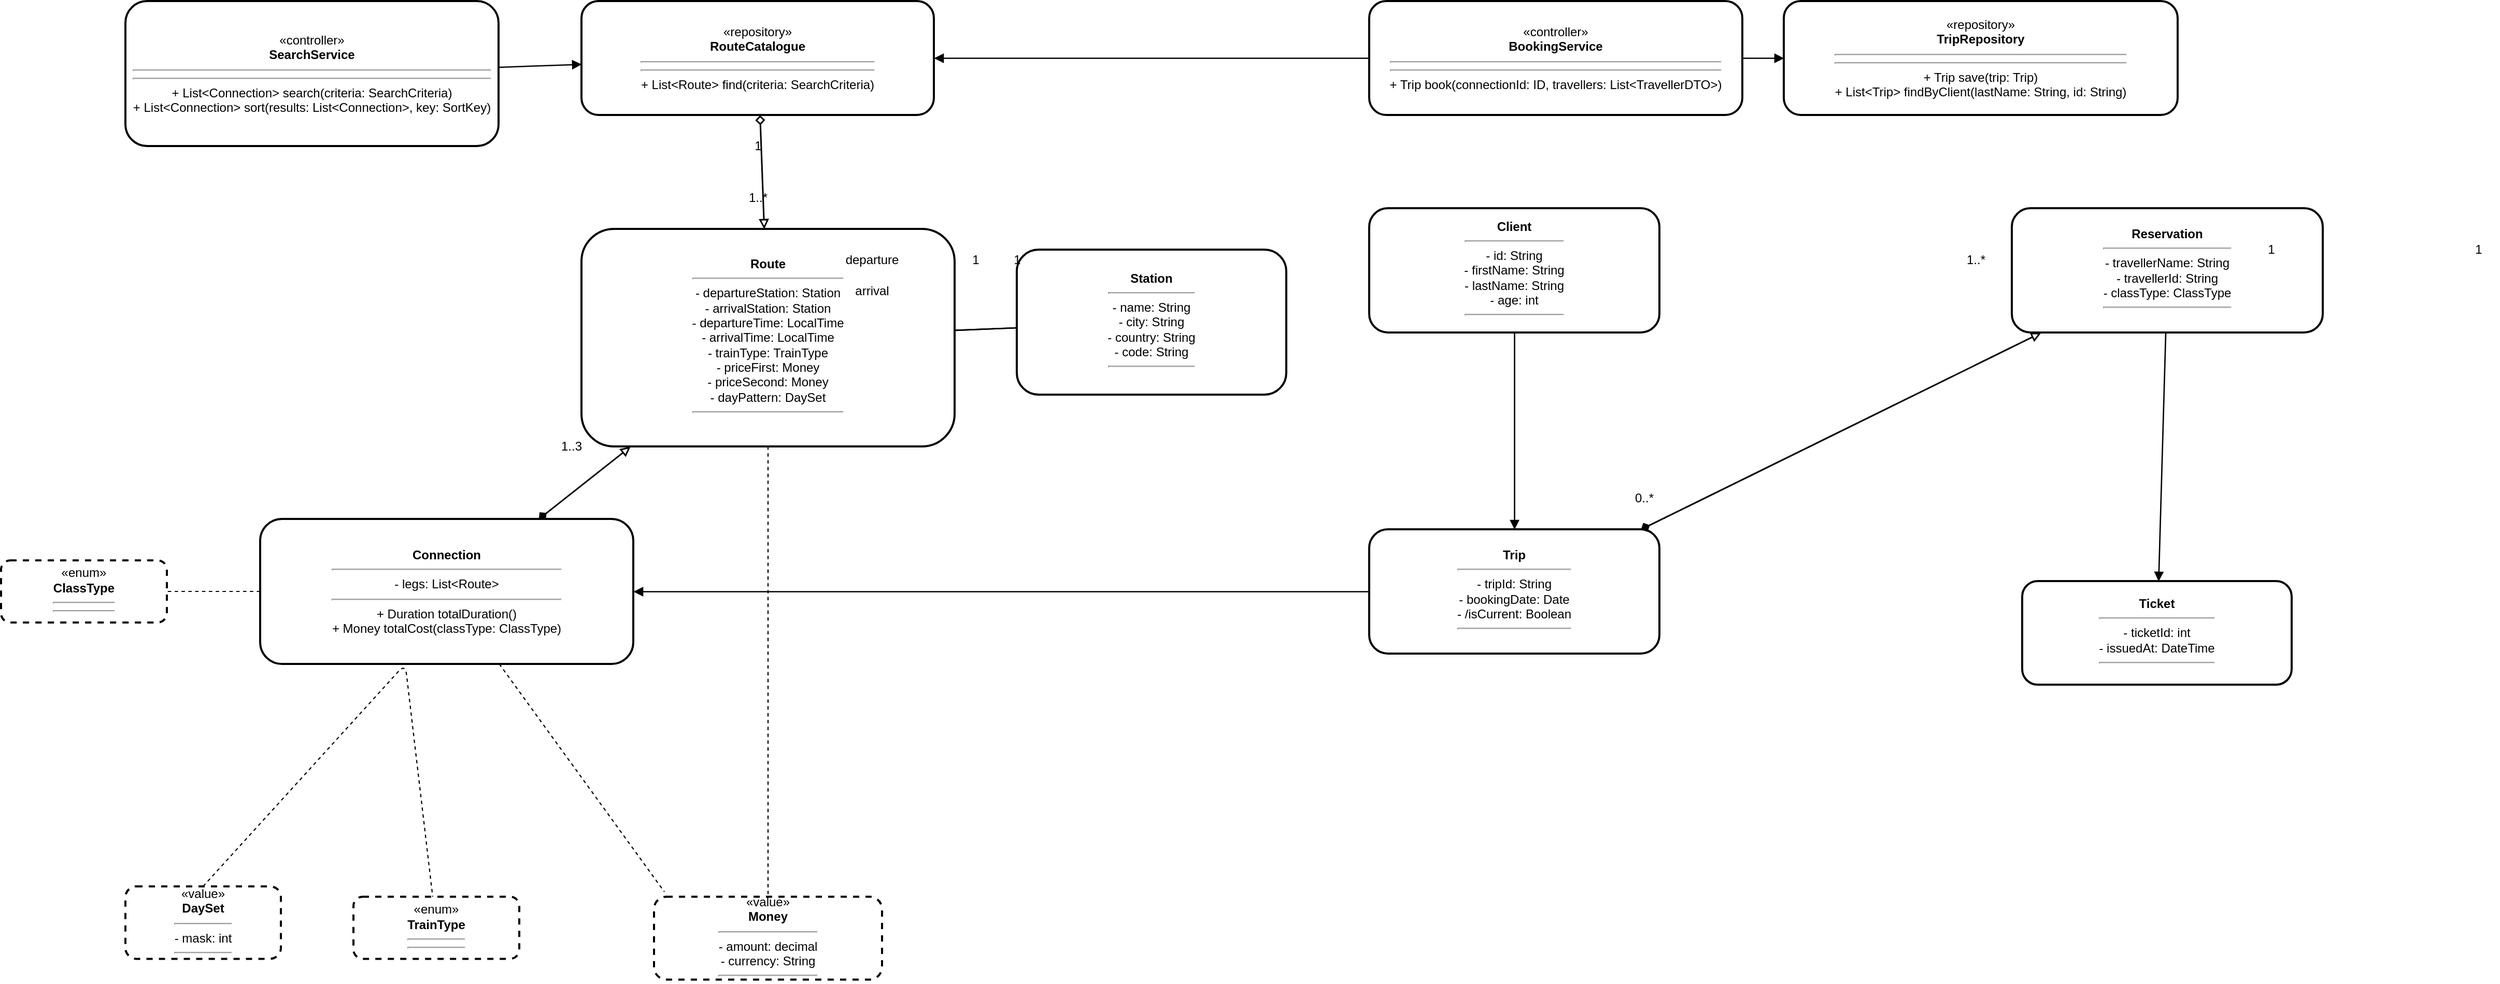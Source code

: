 <mxfile version="28.2.8">
  <diagram id="ClassDiagramIter2Full" name="Iteration 2 - Full Class Diagram">
    <mxGraphModel dx="5665" dy="2175" grid="1" gridSize="10" guides="1" tooltips="1" connect="1" arrows="1" fold="1" page="1" pageScale="1" pageWidth="2400" pageHeight="1400" math="0" shadow="0">
      <root>
        <mxCell id="0" />
        <mxCell id="1" parent="0" />
        <mxCell id="3" value="&amp;laquo;controller&amp;raquo;&lt;br/&gt;&lt;b&gt;SearchService&lt;/b&gt;&lt;hr/&gt;&lt;hr/&gt;+ List&amp;lt;Connection&amp;gt; search(criteria: SearchCriteria)&lt;br/&gt;+ List&amp;lt;Connection&amp;gt; sort(results: List&amp;lt;Connection&amp;gt;, key: SortKey)" style="shape=rect;whiteSpace=wrap;html=1;rounded=1;strokeWidth=2;" parent="1" vertex="1">
          <mxGeometry x="120" y="120" width="360" height="140" as="geometry" />
        </mxCell>
        <mxCell id="4" value="&amp;laquo;repository&amp;raquo;&lt;br/&gt;&lt;b&gt;RouteCatalogue&lt;/b&gt;&lt;hr/&gt;&lt;hr/&gt;+ List&amp;lt;Route&amp;gt; find(criteria: SearchCriteria)" style="shape=rect;whiteSpace=wrap;html=1;rounded=1;strokeWidth=2;" parent="1" vertex="1">
          <mxGeometry x="560" y="120" width="340" height="110" as="geometry" />
        </mxCell>
        <mxCell id="5" value="&lt;b&gt;Connection&lt;/b&gt;&lt;hr/&gt;- legs: List&amp;lt;Route&amp;gt;&lt;hr/&gt;+ Duration totalDuration()&lt;br/&gt;+ Money totalCost(classType: ClassType)" style="shape=rect;whiteSpace=wrap;html=1;rounded=1;strokeWidth=2;" parent="1" vertex="1">
          <mxGeometry x="250" y="620" width="360" height="140" as="geometry" />
        </mxCell>
        <mxCell id="6" value="&lt;b&gt;Route&lt;/b&gt;&lt;hr/&gt;- departureStation: Station&lt;br/&gt;- arrivalStation: Station&lt;br/&gt;- departureTime: LocalTime&lt;br/&gt;- arrivalTime: LocalTime&lt;br/&gt;- trainType: TrainType&lt;br/&gt;- priceFirst: Money&lt;br/&gt;- priceSecond: Money&lt;br/&gt;- dayPattern: DaySet&lt;hr/&gt;" style="shape=rect;whiteSpace=wrap;html=1;rounded=1;strokeWidth=2;" parent="1" vertex="1">
          <mxGeometry x="560" y="340" width="360" height="210" as="geometry" />
        </mxCell>
        <mxCell id="7" value="&lt;b&gt;Station&lt;/b&gt;&lt;hr/&gt;- name: String&lt;br/&gt;- city: String&lt;br/&gt;- country: String&lt;br/&gt;- code: String&lt;hr/&gt;" style="shape=rect;whiteSpace=wrap;html=1;rounded=1;strokeWidth=2;" parent="1" vertex="1">
          <mxGeometry x="980" y="360" width="260" height="140" as="geometry" />
        </mxCell>
        <mxCell id="8" value="&amp;laquo;enum&amp;raquo;&lt;br/&gt;&lt;b&gt;TrainType&lt;/b&gt;&lt;hr/&gt;&lt;hr/&gt;" style="shape=rect;whiteSpace=wrap;html=1;rounded=1;strokeWidth=2;dashed=1;" parent="1" vertex="1">
          <mxGeometry x="340" y="984.69" width="160" height="60" as="geometry" />
        </mxCell>
        <mxCell id="9" value="&amp;laquo;enum&amp;raquo;&lt;br/&gt;&lt;b&gt;ClassType&lt;/b&gt;&lt;hr/&gt;&lt;hr/&gt;" style="shape=rect;whiteSpace=wrap;html=1;rounded=1;strokeWidth=2;dashed=1;" parent="1" vertex="1">
          <mxGeometry y="660" width="160" height="60" as="geometry" />
        </mxCell>
        <mxCell id="10" value="&amp;laquo;value&amp;raquo;&lt;br/&gt;&lt;b&gt;Money&lt;/b&gt;&lt;hr/&gt;- amount: decimal&lt;br/&gt;- currency: String&lt;hr/&gt;" style="shape=rect;whiteSpace=wrap;html=1;rounded=1;strokeWidth=2;dashed=1;" parent="1" vertex="1">
          <mxGeometry x="630" y="984.69" width="220" height="80" as="geometry" />
        </mxCell>
        <mxCell id="11" value="&amp;laquo;value&amp;raquo;&lt;br/&gt;&lt;b&gt;DaySet&lt;/b&gt;&lt;hr/&gt;- mask: int&lt;hr/&gt;" style="shape=rect;whiteSpace=wrap;html=1;rounded=1;strokeWidth=2;dashed=1;" parent="1" vertex="1">
          <mxGeometry x="120" y="974.69" width="150" height="70" as="geometry" />
        </mxCell>
        <mxCell id="12" value="&amp;laquo;controller&amp;raquo;&lt;br/&gt;&lt;b&gt;BookingService&lt;/b&gt;&lt;hr/&gt;&lt;hr/&gt;+ Trip book(connectionId: ID, travellers: List&amp;lt;TravellerDTO&amp;gt;)" style="shape=rect;whiteSpace=wrap;html=1;rounded=1;strokeWidth=2;" parent="1" vertex="1">
          <mxGeometry x="1320" y="120" width="360" height="110" as="geometry" />
        </mxCell>
        <mxCell id="13" value="&amp;laquo;repository&amp;raquo;&lt;br/&gt;&lt;b&gt;TripRepository&lt;/b&gt;&lt;hr/&gt;&lt;hr/&gt;+ Trip save(trip: Trip)&lt;br/&gt;+ List&amp;lt;Trip&amp;gt; findByClient(lastName: String, id: String)" style="shape=rect;whiteSpace=wrap;html=1;rounded=1;strokeWidth=2;" parent="1" vertex="1">
          <mxGeometry x="1720" y="120" width="380" height="110" as="geometry" />
        </mxCell>
        <mxCell id="14" value="&lt;b&gt;Client&lt;/b&gt;&lt;hr/&gt;- id: String&lt;br/&gt;- firstName: String&lt;br/&gt;- lastName: String&lt;br/&gt;- age: int&lt;hr/&gt;" style="shape=rect;whiteSpace=wrap;html=1;rounded=1;strokeWidth=2;" parent="1" vertex="1">
          <mxGeometry x="1320" y="320" width="280" height="120" as="geometry" />
        </mxCell>
        <mxCell id="15" value="&lt;b&gt;Trip&lt;/b&gt;&lt;hr/&gt;- tripId: String&lt;br/&gt;- bookingDate: Date&lt;br/&gt;- /isCurrent: Boolean&lt;hr/&gt;" style="shape=rect;whiteSpace=wrap;html=1;rounded=1;strokeWidth=2;" parent="1" vertex="1">
          <mxGeometry x="1320" y="630" width="280" height="120" as="geometry" />
        </mxCell>
        <mxCell id="16" value="&lt;b&gt;Reservation&lt;/b&gt;&lt;hr/&gt;- travellerName: String&lt;br/&gt;- travellerId: String&lt;br/&gt;- classType: ClassType&lt;hr/&gt;" style="shape=rect;whiteSpace=wrap;html=1;rounded=1;strokeWidth=2;" parent="1" vertex="1">
          <mxGeometry x="1940" y="320" width="300" height="120" as="geometry" />
        </mxCell>
        <mxCell id="17" value="&lt;b&gt;Ticket&lt;/b&gt;&lt;hr/&gt;- ticketId: int&lt;br/&gt;- issuedAt: DateTime&lt;hr/&gt;" style="shape=rect;whiteSpace=wrap;html=1;rounded=1;strokeWidth=2;" parent="1" vertex="1">
          <mxGeometry x="1950" y="680" width="260" height="100" as="geometry" />
        </mxCell>
        <mxCell id="18" value="" style="endArrow=block;html=1;strokeWidth=1.3;" parent="1" source="3" target="4" edge="1">
          <mxGeometry relative="1" as="geometry" />
        </mxCell>
        <mxCell id="19" value="" style="endArrow=block;endFill=0;startArrow=diamond;startFill=0;html=1;strokeWidth=1.5;" parent="1" source="4" target="6" edge="1">
          <mxGeometry relative="1" as="geometry" />
        </mxCell>
        <mxCell id="20" value="1" style="text;html=1;strokeColor=none;fillColor=none;align=center;verticalAlign=middle;" parent="1" vertex="1">
          <mxGeometry x="710" y="250" width="40" height="20" as="geometry" />
        </mxCell>
        <mxCell id="21" value="1..*" style="text;html=1;strokeColor=none;fillColor=none;align=center;verticalAlign=middle;" parent="1" vertex="1">
          <mxGeometry x="710" y="300" width="40" height="20" as="geometry" />
        </mxCell>
        <mxCell id="22" value="" style="endArrow=block;endFill=0;startArrow=diamond;startFill=1;html=1;strokeWidth=1.5;" parent="1" source="5" target="6" edge="1">
          <mxGeometry relative="1" as="geometry" />
        </mxCell>
        <mxCell id="24" value="1..3" style="text;html=1;strokeColor=none;fillColor=none;align=center;verticalAlign=middle;" parent="1" vertex="1">
          <mxGeometry x="530" y="540" width="40" height="20" as="geometry" />
        </mxCell>
        <mxCell id="25" value="" style="endArrow=none;html=1;strokeWidth=1.3;" parent="1" source="6" target="7" edge="1">
          <mxGeometry relative="1" as="geometry" />
        </mxCell>
        <mxCell id="26" value="departure" style="text;html=1;strokeColor=none;fillColor=none;align=center;verticalAlign=middle;" parent="1" vertex="1">
          <mxGeometry x="800" y="360" width="80" height="20" as="geometry" />
        </mxCell>
        <mxCell id="27" value="" style="endArrow=none;html=1;strokeWidth=1.3;" parent="1" source="6" target="7" edge="1">
          <mxGeometry relative="1" as="geometry" />
        </mxCell>
        <mxCell id="28" value="arrival" style="text;html=1;strokeColor=none;fillColor=none;align=center;verticalAlign=middle;" parent="1" vertex="1">
          <mxGeometry x="800" y="390" width="80" height="20" as="geometry" />
        </mxCell>
        <mxCell id="29" value="1" style="text;html=1;strokeColor=none;fillColor=none;align=center;verticalAlign=middle;" parent="1" vertex="1">
          <mxGeometry x="920" y="360" width="40" height="20" as="geometry" />
        </mxCell>
        <mxCell id="30" value="1" style="text;html=1;strokeColor=none;fillColor=none;align=center;verticalAlign=middle;" parent="1" vertex="1">
          <mxGeometry x="960" y="360" width="40" height="20" as="geometry" />
        </mxCell>
        <mxCell id="31" value="" style="endArrow=none;dashed=1;html=1;strokeWidth=1.1;exitX=0.5;exitY=0;exitDx=0;exitDy=0;" parent="1" source="11" target="8" edge="1">
          <mxGeometry relative="1" as="geometry">
            <mxPoint x="470" y="970" as="sourcePoint" />
            <Array as="points">
              <mxPoint x="390" y="760" />
            </Array>
          </mxGeometry>
        </mxCell>
        <mxCell id="32" value="" style="endArrow=none;dashed=1;html=1;strokeWidth=1.1;" parent="1" source="5" target="9" edge="1">
          <mxGeometry relative="1" as="geometry" />
        </mxCell>
        <mxCell id="33" value="" style="endArrow=none;dashed=1;html=1;strokeWidth=1.1;" parent="1" source="6" target="10" edge="1">
          <mxGeometry relative="1" as="geometry" />
        </mxCell>
        <mxCell id="34" value="" style="endArrow=none;dashed=1;html=1;strokeWidth=1.1;" parent="1" source="5" edge="1">
          <mxGeometry relative="1" as="geometry">
            <mxPoint x="640" y="980" as="targetPoint" />
          </mxGeometry>
        </mxCell>
        <mxCell id="36" value="" style="endArrow=block;html=1;strokeWidth=1.3;" parent="1" source="12" target="13" edge="1">
          <mxGeometry relative="1" as="geometry" />
        </mxCell>
        <mxCell id="37" value="" style="endArrow=block;html=1;strokeWidth=1.3;" parent="1" source="12" target="4" edge="1">
          <mxGeometry relative="1" as="geometry" />
        </mxCell>
        <mxCell id="38" value="" style="endArrow=block;html=1;strokeWidth=1.3;" parent="1" source="14" target="15" edge="1">
          <mxGeometry relative="1" as="geometry" />
        </mxCell>
        <mxCell id="40" value="0..*" style="text;html=1;strokeColor=none;fillColor=none;align=center;verticalAlign=middle;" parent="1" vertex="1">
          <mxGeometry x="1560" y="590" width="50" height="20" as="geometry" />
        </mxCell>
        <mxCell id="41" value="" style="endArrow=block;endFill=0;startArrow=diamond;startFill=1;html=1;strokeWidth=1.5;" parent="1" source="15" target="16" edge="1">
          <mxGeometry relative="1" as="geometry" />
        </mxCell>
        <mxCell id="42" value="1..*" style="text;html=1;strokeColor=none;fillColor=none;align=center;verticalAlign=middle;" parent="1" vertex="1">
          <mxGeometry x="1880" y="360" width="50" height="20" as="geometry" />
        </mxCell>
        <mxCell id="43" value="" style="endArrow=block;html=1;strokeWidth=1.3;" parent="1" source="16" target="17" edge="1">
          <mxGeometry relative="1" as="geometry" />
        </mxCell>
        <mxCell id="44" value="1" style="text;html=1;strokeColor=none;fillColor=none;align=center;verticalAlign=middle;" parent="1" vertex="1">
          <mxGeometry x="2170" y="350" width="40" height="20" as="geometry" />
        </mxCell>
        <mxCell id="45" value="1" style="text;html=1;strokeColor=none;fillColor=none;align=center;verticalAlign=middle;" parent="1" vertex="1">
          <mxGeometry x="2370" y="350" width="40" height="20" as="geometry" />
        </mxCell>
        <mxCell id="46" value="" style="endArrow=block;html=1;strokeWidth=1.3;" parent="1" source="15" target="5" edge="1">
          <mxGeometry relative="1" as="geometry" />
        </mxCell>
      </root>
    </mxGraphModel>
  </diagram>
</mxfile>

